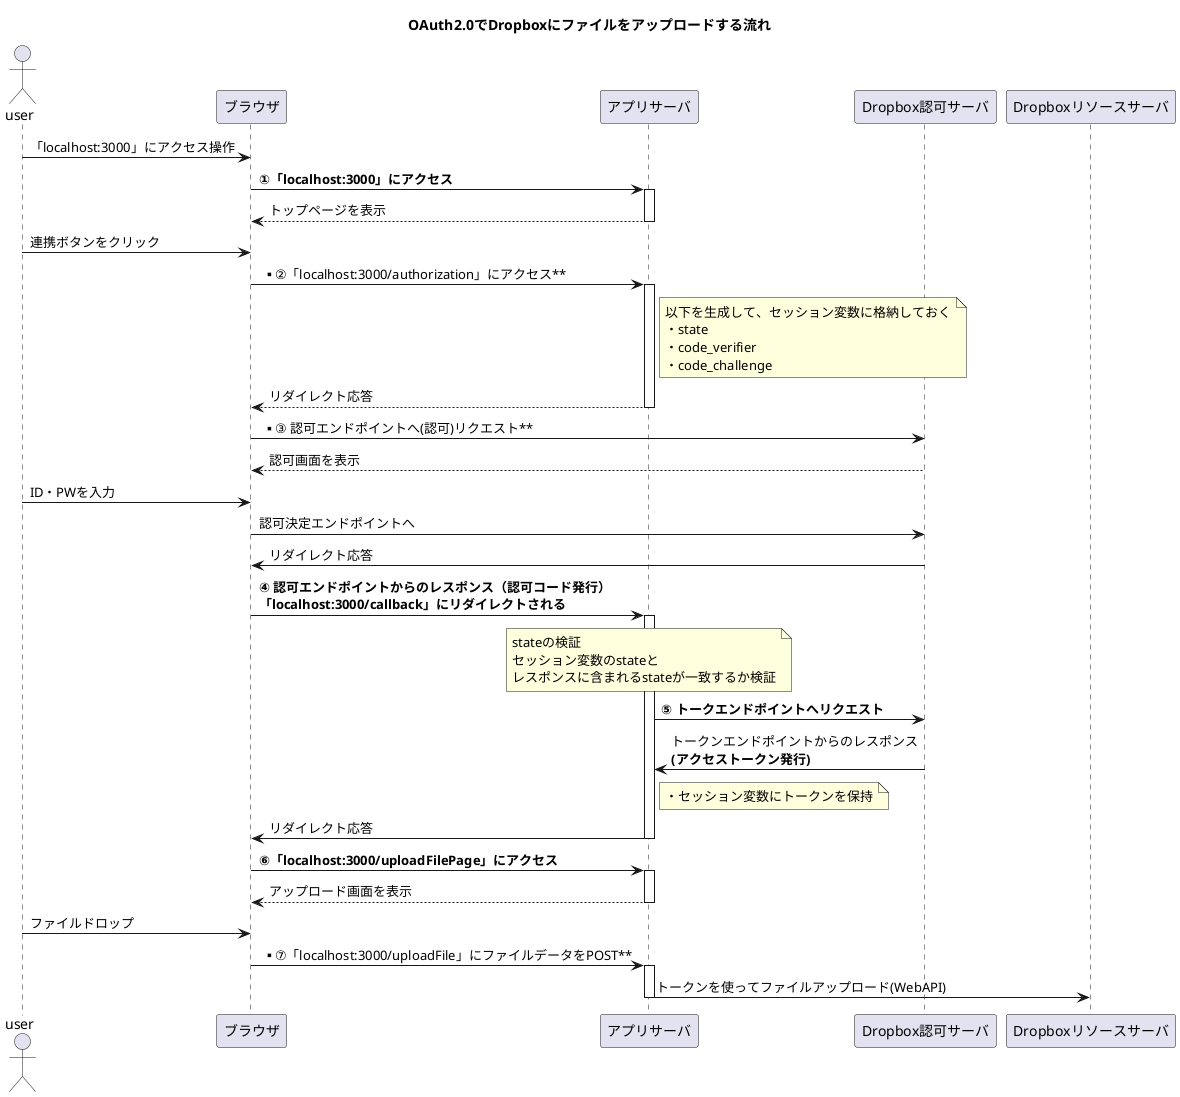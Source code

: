 @startuml

title OAuth2.0でDropboxにファイルをアップロードする流れ

actor user as user
participant ブラウザ as browser
participant アプリサーバ as app
participant Dropbox認可サーバ as authorizationServer
participant Dropboxリソースサーバ as resourceServer

' ブラウザを介してアプリサーバにアクセスする
user -> browser:「localhost:3000」にアクセス操作

    ' 「localhost:3000」でやっていること
    browser -> app ++ : **①「localhost:3000」にアクセス**
    return トップページを表示

' ユーザが連携ボタンをクリック
user -> browser: 連携ボタンをクリック

    ' 「localhost:3000/authorization」でやっていること
    browser -> app ++ :** ②「localhost:3000/authorization」にアクセス**

    note right app
    以下を生成して、セッション変数に格納しておく
    ・state
    ・code_verifier
    ・code_challenge
    end note

    return リダイレクト応答

browser -> authorizationServer:** ③ 認可エンドポイントへ(認可)リクエスト**
return 認可画面を表示

' ユーザが認可画面でID・PWを入力
user -> browser: ID・PWを入力
browser -> authorizationServer: 認可決定エンドポイントへ

    ' 「localhost:3000/callback」でやっていること
    authorizationServer -> browser: リダイレクト応答
    browser -> app ++ : **④ 認可エンドポイントからのレスポンス（認可コード発行）**\n**「localhost:3000/callback」にリダイレクトされる**
    
    note over app
    stateの検証
    セッション変数のstateと
    レスポンスに含まれるstateが一致するか検証
    end note

    app -> authorizationServer:**⑤ トークエンドポイントへリクエスト**
    authorizationServer -> app: トークンエンドポイントからのレスポンス\n**(アクセストークン発行)**

    note right app
    ・セッション変数にトークンを保持
    end note

    app -> browser -- : リダイレクト応答

    ' 「localhost:3000/uploadFilePage」でやっていること
    browser -> app ++ : **⑥「localhost:3000/uploadFilePage」にアクセス**
    return アップロード画面を表示

' ユーザがファイルをアップロード(D＆D)
user -> browser: ファイルドロップ

    ' 「localhost:3000/uploadFile」でやっていること
    browser -> app ++ :** ⑦「localhost:3000/uploadFile」にファイルデータをPOST**
    app -> resourceServer -- : トークンを使ってファイルアップロード(WebAPI)

@enduml